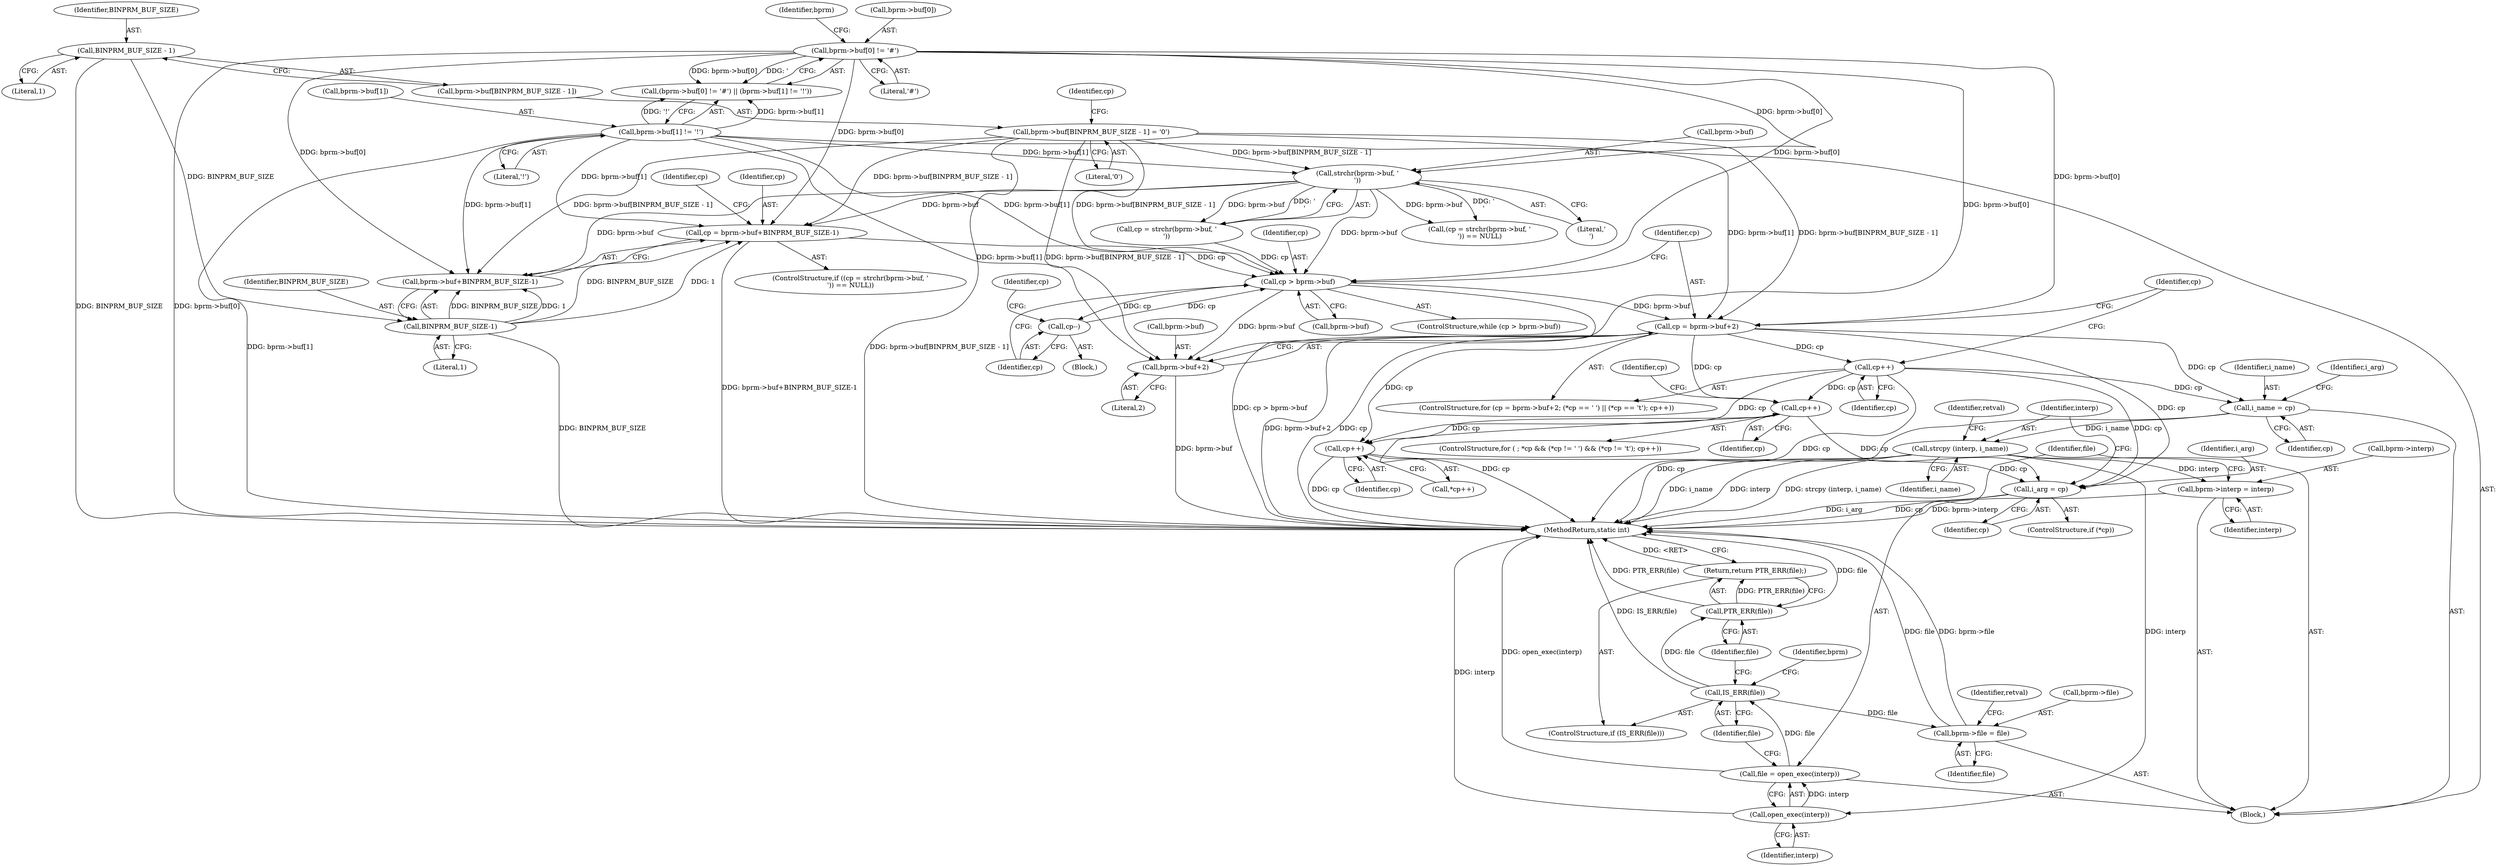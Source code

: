 digraph "0_linux_b66c5984017533316fd1951770302649baf1aa33_0@pointer" {
"1000165" [label="(Call,cp = bprm->buf+BINPRM_BUF_SIZE-1)"];
"1000116" [label="(Call,bprm->buf[0] != '#')"];
"1000159" [label="(Call,strchr(bprm->buf, '\n'))"];
"1000146" [label="(Call,bprm->buf[BINPRM_BUF_SIZE - 1] = '\0')"];
"1000123" [label="(Call,bprm->buf[1] != '!')"];
"1000171" [label="(Call,BINPRM_BUF_SIZE-1)"];
"1000151" [label="(Call,BINPRM_BUF_SIZE - 1)"];
"1000179" [label="(Call,cp > bprm->buf)"];
"1000185" [label="(Call,cp--)"];
"1000204" [label="(Call,cp = bprm->buf+2)"];
"1000220" [label="(Call,cp++)"];
"1000230" [label="(Call,i_name = cp)"];
"1000272" [label="(Call,strcpy (interp, i_name))"];
"1000337" [label="(Call,bprm->interp = interp)"];
"1000344" [label="(Call,open_exec(interp))"];
"1000342" [label="(Call,file = open_exec(interp))"];
"1000347" [label="(Call,IS_ERR(file))"];
"1000350" [label="(Call,PTR_ERR(file))"];
"1000349" [label="(Return,return PTR_ERR(file);)"];
"1000352" [label="(Call,bprm->file = file)"];
"1000249" [label="(Call,cp++)"];
"1000263" [label="(Call,cp++)"];
"1000269" [label="(Call,i_arg = cp)"];
"1000206" [label="(Call,bprm->buf+2)"];
"1000122" [label="(Literal,'#')"];
"1000124" [label="(Call,bprm->buf[1])"];
"1000117" [label="(Call,bprm->buf[0])"];
"1000205" [label="(Identifier,cp)"];
"1000263" [label="(Call,cp++)"];
"1000167" [label="(Call,bprm->buf+BINPRM_BUF_SIZE-1)"];
"1000178" [label="(ControlStructure,while (cp > bprm->buf))"];
"1000203" [label="(ControlStructure,for (cp = bprm->buf+2; (*cp == ' ') || (*cp == '\t'); cp++))"];
"1000214" [label="(Identifier,cp)"];
"1000116" [label="(Call,bprm->buf[0] != '#')"];
"1000276" [label="(Identifier,retval)"];
"1000155" [label="(ControlStructure,if ((cp = strchr(bprm->buf, '\n')) == NULL))"];
"1000354" [label="(Identifier,bprm)"];
"1000231" [label="(Identifier,i_name)"];
"1000146" [label="(Call,bprm->buf[BINPRM_BUF_SIZE - 1] = '\0')"];
"1000234" [label="(Identifier,i_arg)"];
"1000181" [label="(Call,bprm->buf)"];
"1000204" [label="(Call,cp = bprm->buf+2)"];
"1000249" [label="(Call,cp++)"];
"1000351" [label="(Identifier,file)"];
"1000356" [label="(Identifier,file)"];
"1000358" [label="(Identifier,retval)"];
"1000173" [label="(Literal,1)"];
"1000343" [label="(Identifier,file)"];
"1000186" [label="(Identifier,cp)"];
"1000337" [label="(Call,bprm->interp = interp)"];
"1000271" [label="(Identifier,cp)"];
"1000370" [label="(MethodReturn,static int)"];
"1000347" [label="(Call,IS_ERR(file))"];
"1000345" [label="(Identifier,interp)"];
"1000171" [label="(Call,BINPRM_BUF_SIZE-1)"];
"1000129" [label="(Literal,'!')"];
"1000176" [label="(Identifier,cp)"];
"1000180" [label="(Identifier,cp)"];
"1000165" [label="(Call,cp = bprm->buf+BINPRM_BUF_SIZE-1)"];
"1000115" [label="(Call,(bprm->buf[0] != '#') || (bprm->buf[1] != '!'))"];
"1000338" [label="(Call,bprm->interp)"];
"1000349" [label="(Return,return PTR_ERR(file);)"];
"1000153" [label="(Literal,1)"];
"1000232" [label="(Identifier,cp)"];
"1000210" [label="(Literal,2)"];
"1000341" [label="(Identifier,interp)"];
"1000184" [label="(Block,)"];
"1000156" [label="(Call,(cp = strchr(bprm->buf, '\n')) == NULL)"];
"1000352" [label="(Call,bprm->file = file)"];
"1000157" [label="(Call,cp = strchr(bprm->buf, '\n'))"];
"1000158" [label="(Identifier,cp)"];
"1000166" [label="(Identifier,cp)"];
"1000172" [label="(Identifier,BINPRM_BUF_SIZE)"];
"1000221" [label="(Identifier,cp)"];
"1000220" [label="(Call,cp++)"];
"1000236" [label="(ControlStructure,for ( ; *cp && (*cp != ' ') && (*cp != '\t'); cp++))"];
"1000230" [label="(Call,i_name = cp)"];
"1000346" [label="(ControlStructure,if (IS_ERR(file)))"];
"1000163" [label="(Literal,'\n')"];
"1000348" [label="(Identifier,file)"];
"1000250" [label="(Identifier,cp)"];
"1000159" [label="(Call,strchr(bprm->buf, '\n'))"];
"1000151" [label="(Call,BINPRM_BUF_SIZE - 1)"];
"1000154" [label="(Literal,'\0')"];
"1000147" [label="(Call,bprm->buf[BINPRM_BUF_SIZE - 1])"];
"1000152" [label="(Identifier,BINPRM_BUF_SIZE)"];
"1000273" [label="(Identifier,interp)"];
"1000344" [label="(Call,open_exec(interp))"];
"1000262" [label="(Call,*cp++)"];
"1000342" [label="(Call,file = open_exec(interp))"];
"1000270" [label="(Identifier,i_arg)"];
"1000274" [label="(Identifier,i_name)"];
"1000353" [label="(Call,bprm->file)"];
"1000185" [label="(Call,cp--)"];
"1000239" [label="(Identifier,cp)"];
"1000264" [label="(Identifier,cp)"];
"1000107" [label="(Block,)"];
"1000179" [label="(Call,cp > bprm->buf)"];
"1000206" [label="(Call,bprm->buf+2)"];
"1000160" [label="(Call,bprm->buf)"];
"1000269" [label="(Call,i_arg = cp)"];
"1000207" [label="(Call,bprm->buf)"];
"1000350" [label="(Call,PTR_ERR(file))"];
"1000191" [label="(Identifier,cp)"];
"1000272" [label="(Call,strcpy (interp, i_name))"];
"1000123" [label="(Call,bprm->buf[1] != '!')"];
"1000126" [label="(Identifier,bprm)"];
"1000266" [label="(ControlStructure,if (*cp))"];
"1000165" -> "1000155"  [label="AST: "];
"1000165" -> "1000167"  [label="CFG: "];
"1000166" -> "1000165"  [label="AST: "];
"1000167" -> "1000165"  [label="AST: "];
"1000176" -> "1000165"  [label="CFG: "];
"1000165" -> "1000370"  [label="DDG: bprm->buf+BINPRM_BUF_SIZE-1"];
"1000116" -> "1000165"  [label="DDG: bprm->buf[0]"];
"1000159" -> "1000165"  [label="DDG: bprm->buf"];
"1000146" -> "1000165"  [label="DDG: bprm->buf[BINPRM_BUF_SIZE - 1]"];
"1000123" -> "1000165"  [label="DDG: bprm->buf[1]"];
"1000171" -> "1000165"  [label="DDG: BINPRM_BUF_SIZE"];
"1000171" -> "1000165"  [label="DDG: 1"];
"1000165" -> "1000179"  [label="DDG: cp"];
"1000116" -> "1000115"  [label="AST: "];
"1000116" -> "1000122"  [label="CFG: "];
"1000117" -> "1000116"  [label="AST: "];
"1000122" -> "1000116"  [label="AST: "];
"1000126" -> "1000116"  [label="CFG: "];
"1000115" -> "1000116"  [label="CFG: "];
"1000116" -> "1000370"  [label="DDG: bprm->buf[0]"];
"1000116" -> "1000115"  [label="DDG: bprm->buf[0]"];
"1000116" -> "1000115"  [label="DDG: '"];
"1000116" -> "1000159"  [label="DDG: bprm->buf[0]"];
"1000116" -> "1000167"  [label="DDG: bprm->buf[0]"];
"1000116" -> "1000179"  [label="DDG: bprm->buf[0]"];
"1000116" -> "1000204"  [label="DDG: bprm->buf[0]"];
"1000116" -> "1000206"  [label="DDG: bprm->buf[0]"];
"1000159" -> "1000157"  [label="AST: "];
"1000159" -> "1000163"  [label="CFG: "];
"1000160" -> "1000159"  [label="AST: "];
"1000163" -> "1000159"  [label="AST: "];
"1000157" -> "1000159"  [label="CFG: "];
"1000159" -> "1000156"  [label="DDG: bprm->buf"];
"1000159" -> "1000156"  [label="DDG: '\n'"];
"1000159" -> "1000157"  [label="DDG: bprm->buf"];
"1000159" -> "1000157"  [label="DDG: '\n'"];
"1000146" -> "1000159"  [label="DDG: bprm->buf[BINPRM_BUF_SIZE - 1]"];
"1000123" -> "1000159"  [label="DDG: bprm->buf[1]"];
"1000159" -> "1000167"  [label="DDG: bprm->buf"];
"1000159" -> "1000179"  [label="DDG: bprm->buf"];
"1000146" -> "1000107"  [label="AST: "];
"1000146" -> "1000154"  [label="CFG: "];
"1000147" -> "1000146"  [label="AST: "];
"1000154" -> "1000146"  [label="AST: "];
"1000158" -> "1000146"  [label="CFG: "];
"1000146" -> "1000370"  [label="DDG: bprm->buf[BINPRM_BUF_SIZE - 1]"];
"1000146" -> "1000167"  [label="DDG: bprm->buf[BINPRM_BUF_SIZE - 1]"];
"1000146" -> "1000179"  [label="DDG: bprm->buf[BINPRM_BUF_SIZE - 1]"];
"1000146" -> "1000204"  [label="DDG: bprm->buf[BINPRM_BUF_SIZE - 1]"];
"1000146" -> "1000206"  [label="DDG: bprm->buf[BINPRM_BUF_SIZE - 1]"];
"1000123" -> "1000115"  [label="AST: "];
"1000123" -> "1000129"  [label="CFG: "];
"1000124" -> "1000123"  [label="AST: "];
"1000129" -> "1000123"  [label="AST: "];
"1000115" -> "1000123"  [label="CFG: "];
"1000123" -> "1000370"  [label="DDG: bprm->buf[1]"];
"1000123" -> "1000115"  [label="DDG: bprm->buf[1]"];
"1000123" -> "1000115"  [label="DDG: '!'"];
"1000123" -> "1000167"  [label="DDG: bprm->buf[1]"];
"1000123" -> "1000179"  [label="DDG: bprm->buf[1]"];
"1000123" -> "1000204"  [label="DDG: bprm->buf[1]"];
"1000123" -> "1000206"  [label="DDG: bprm->buf[1]"];
"1000171" -> "1000167"  [label="AST: "];
"1000171" -> "1000173"  [label="CFG: "];
"1000172" -> "1000171"  [label="AST: "];
"1000173" -> "1000171"  [label="AST: "];
"1000167" -> "1000171"  [label="CFG: "];
"1000171" -> "1000370"  [label="DDG: BINPRM_BUF_SIZE"];
"1000171" -> "1000167"  [label="DDG: BINPRM_BUF_SIZE"];
"1000171" -> "1000167"  [label="DDG: 1"];
"1000151" -> "1000171"  [label="DDG: BINPRM_BUF_SIZE"];
"1000151" -> "1000147"  [label="AST: "];
"1000151" -> "1000153"  [label="CFG: "];
"1000152" -> "1000151"  [label="AST: "];
"1000153" -> "1000151"  [label="AST: "];
"1000147" -> "1000151"  [label="CFG: "];
"1000151" -> "1000370"  [label="DDG: BINPRM_BUF_SIZE"];
"1000179" -> "1000178"  [label="AST: "];
"1000179" -> "1000181"  [label="CFG: "];
"1000180" -> "1000179"  [label="AST: "];
"1000181" -> "1000179"  [label="AST: "];
"1000186" -> "1000179"  [label="CFG: "];
"1000205" -> "1000179"  [label="CFG: "];
"1000179" -> "1000370"  [label="DDG: cp > bprm->buf"];
"1000185" -> "1000179"  [label="DDG: cp"];
"1000157" -> "1000179"  [label="DDG: cp"];
"1000179" -> "1000185"  [label="DDG: cp"];
"1000179" -> "1000204"  [label="DDG: bprm->buf"];
"1000179" -> "1000206"  [label="DDG: bprm->buf"];
"1000185" -> "1000184"  [label="AST: "];
"1000185" -> "1000186"  [label="CFG: "];
"1000186" -> "1000185"  [label="AST: "];
"1000191" -> "1000185"  [label="CFG: "];
"1000204" -> "1000203"  [label="AST: "];
"1000204" -> "1000206"  [label="CFG: "];
"1000205" -> "1000204"  [label="AST: "];
"1000206" -> "1000204"  [label="AST: "];
"1000214" -> "1000204"  [label="CFG: "];
"1000204" -> "1000370"  [label="DDG: bprm->buf+2"];
"1000204" -> "1000370"  [label="DDG: cp"];
"1000204" -> "1000220"  [label="DDG: cp"];
"1000204" -> "1000230"  [label="DDG: cp"];
"1000204" -> "1000249"  [label="DDG: cp"];
"1000204" -> "1000263"  [label="DDG: cp"];
"1000204" -> "1000269"  [label="DDG: cp"];
"1000220" -> "1000203"  [label="AST: "];
"1000220" -> "1000221"  [label="CFG: "];
"1000221" -> "1000220"  [label="AST: "];
"1000214" -> "1000220"  [label="CFG: "];
"1000220" -> "1000370"  [label="DDG: cp"];
"1000220" -> "1000230"  [label="DDG: cp"];
"1000220" -> "1000249"  [label="DDG: cp"];
"1000220" -> "1000263"  [label="DDG: cp"];
"1000220" -> "1000269"  [label="DDG: cp"];
"1000230" -> "1000107"  [label="AST: "];
"1000230" -> "1000232"  [label="CFG: "];
"1000231" -> "1000230"  [label="AST: "];
"1000232" -> "1000230"  [label="AST: "];
"1000234" -> "1000230"  [label="CFG: "];
"1000230" -> "1000370"  [label="DDG: cp"];
"1000230" -> "1000272"  [label="DDG: i_name"];
"1000272" -> "1000107"  [label="AST: "];
"1000272" -> "1000274"  [label="CFG: "];
"1000273" -> "1000272"  [label="AST: "];
"1000274" -> "1000272"  [label="AST: "];
"1000276" -> "1000272"  [label="CFG: "];
"1000272" -> "1000370"  [label="DDG: i_name"];
"1000272" -> "1000370"  [label="DDG: interp"];
"1000272" -> "1000370"  [label="DDG: strcpy (interp, i_name)"];
"1000272" -> "1000337"  [label="DDG: interp"];
"1000272" -> "1000344"  [label="DDG: interp"];
"1000337" -> "1000107"  [label="AST: "];
"1000337" -> "1000341"  [label="CFG: "];
"1000338" -> "1000337"  [label="AST: "];
"1000341" -> "1000337"  [label="AST: "];
"1000343" -> "1000337"  [label="CFG: "];
"1000337" -> "1000370"  [label="DDG: bprm->interp"];
"1000344" -> "1000342"  [label="AST: "];
"1000344" -> "1000345"  [label="CFG: "];
"1000345" -> "1000344"  [label="AST: "];
"1000342" -> "1000344"  [label="CFG: "];
"1000344" -> "1000370"  [label="DDG: interp"];
"1000344" -> "1000342"  [label="DDG: interp"];
"1000342" -> "1000107"  [label="AST: "];
"1000343" -> "1000342"  [label="AST: "];
"1000348" -> "1000342"  [label="CFG: "];
"1000342" -> "1000370"  [label="DDG: open_exec(interp)"];
"1000342" -> "1000347"  [label="DDG: file"];
"1000347" -> "1000346"  [label="AST: "];
"1000347" -> "1000348"  [label="CFG: "];
"1000348" -> "1000347"  [label="AST: "];
"1000351" -> "1000347"  [label="CFG: "];
"1000354" -> "1000347"  [label="CFG: "];
"1000347" -> "1000370"  [label="DDG: IS_ERR(file)"];
"1000347" -> "1000350"  [label="DDG: file"];
"1000347" -> "1000352"  [label="DDG: file"];
"1000350" -> "1000349"  [label="AST: "];
"1000350" -> "1000351"  [label="CFG: "];
"1000351" -> "1000350"  [label="AST: "];
"1000349" -> "1000350"  [label="CFG: "];
"1000350" -> "1000370"  [label="DDG: file"];
"1000350" -> "1000370"  [label="DDG: PTR_ERR(file)"];
"1000350" -> "1000349"  [label="DDG: PTR_ERR(file)"];
"1000349" -> "1000346"  [label="AST: "];
"1000370" -> "1000349"  [label="CFG: "];
"1000349" -> "1000370"  [label="DDG: <RET>"];
"1000352" -> "1000107"  [label="AST: "];
"1000352" -> "1000356"  [label="CFG: "];
"1000353" -> "1000352"  [label="AST: "];
"1000356" -> "1000352"  [label="AST: "];
"1000358" -> "1000352"  [label="CFG: "];
"1000352" -> "1000370"  [label="DDG: file"];
"1000352" -> "1000370"  [label="DDG: bprm->file"];
"1000249" -> "1000236"  [label="AST: "];
"1000249" -> "1000250"  [label="CFG: "];
"1000250" -> "1000249"  [label="AST: "];
"1000239" -> "1000249"  [label="CFG: "];
"1000249" -> "1000370"  [label="DDG: cp"];
"1000249" -> "1000263"  [label="DDG: cp"];
"1000249" -> "1000269"  [label="DDG: cp"];
"1000263" -> "1000262"  [label="AST: "];
"1000263" -> "1000264"  [label="CFG: "];
"1000264" -> "1000263"  [label="AST: "];
"1000262" -> "1000263"  [label="CFG: "];
"1000263" -> "1000370"  [label="DDG: cp"];
"1000263" -> "1000269"  [label="DDG: cp"];
"1000269" -> "1000266"  [label="AST: "];
"1000269" -> "1000271"  [label="CFG: "];
"1000270" -> "1000269"  [label="AST: "];
"1000271" -> "1000269"  [label="AST: "];
"1000273" -> "1000269"  [label="CFG: "];
"1000269" -> "1000370"  [label="DDG: i_arg"];
"1000269" -> "1000370"  [label="DDG: cp"];
"1000206" -> "1000210"  [label="CFG: "];
"1000207" -> "1000206"  [label="AST: "];
"1000210" -> "1000206"  [label="AST: "];
"1000206" -> "1000370"  [label="DDG: bprm->buf"];
}
